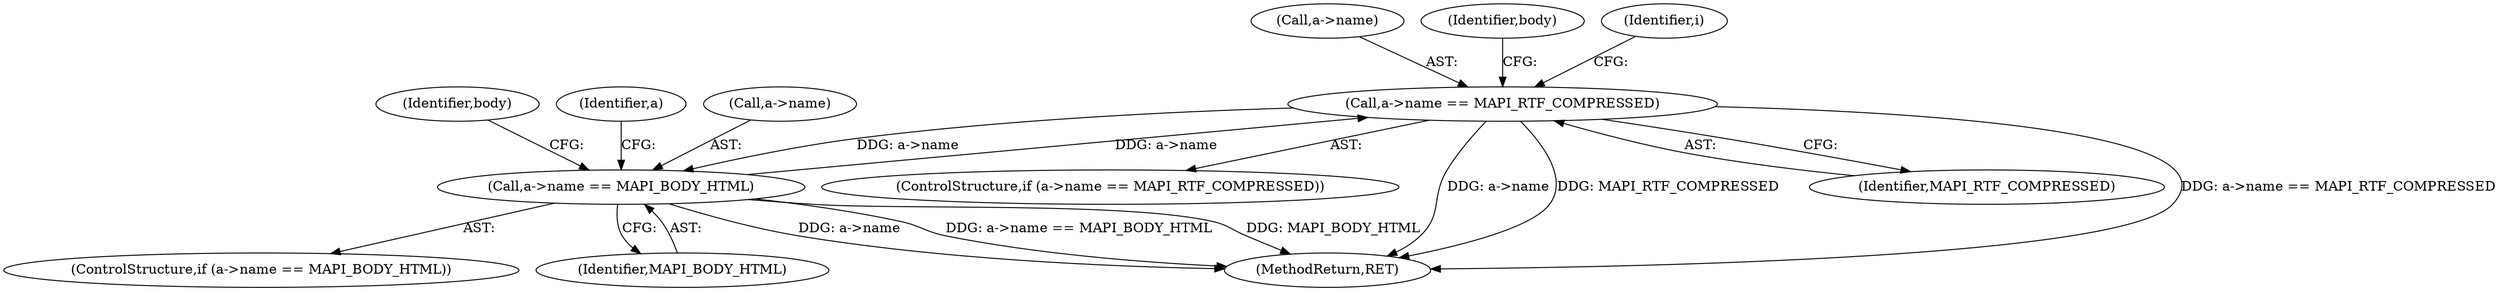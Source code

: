 digraph "1_tnef_8dccf79857ceeb7a6d3e42c1e762e7b865d5344d_1@del" {
"1000277" [label="(Call,a->name == MAPI_RTF_COMPRESSED)"];
"1000258" [label="(Call,a->name == MAPI_BODY_HTML)"];
"1000277" [label="(Call,a->name == MAPI_RTF_COMPRESSED)"];
"1000277" [label="(Call,a->name == MAPI_RTF_COMPRESSED)"];
"1000266" [label="(Identifier,body)"];
"1000279" [label="(Identifier,a)"];
"1000278" [label="(Call,a->name)"];
"1000281" [label="(Identifier,MAPI_RTF_COMPRESSED)"];
"1000285" [label="(Identifier,body)"];
"1000249" [label="(Identifier,i)"];
"1000276" [label="(ControlStructure,if (a->name == MAPI_RTF_COMPRESSED))"];
"1000448" [label="(MethodReturn,RET)"];
"1000257" [label="(ControlStructure,if (a->name == MAPI_BODY_HTML))"];
"1000262" [label="(Identifier,MAPI_BODY_HTML)"];
"1000259" [label="(Call,a->name)"];
"1000258" [label="(Call,a->name == MAPI_BODY_HTML)"];
"1000277" -> "1000276"  [label="AST: "];
"1000277" -> "1000281"  [label="CFG: "];
"1000278" -> "1000277"  [label="AST: "];
"1000281" -> "1000277"  [label="AST: "];
"1000285" -> "1000277"  [label="CFG: "];
"1000249" -> "1000277"  [label="CFG: "];
"1000277" -> "1000448"  [label="DDG: a->name"];
"1000277" -> "1000448"  [label="DDG: MAPI_RTF_COMPRESSED"];
"1000277" -> "1000448"  [label="DDG: a->name == MAPI_RTF_COMPRESSED"];
"1000277" -> "1000258"  [label="DDG: a->name"];
"1000258" -> "1000277"  [label="DDG: a->name"];
"1000258" -> "1000257"  [label="AST: "];
"1000258" -> "1000262"  [label="CFG: "];
"1000259" -> "1000258"  [label="AST: "];
"1000262" -> "1000258"  [label="AST: "];
"1000266" -> "1000258"  [label="CFG: "];
"1000279" -> "1000258"  [label="CFG: "];
"1000258" -> "1000448"  [label="DDG: a->name"];
"1000258" -> "1000448"  [label="DDG: a->name == MAPI_BODY_HTML"];
"1000258" -> "1000448"  [label="DDG: MAPI_BODY_HTML"];
}
